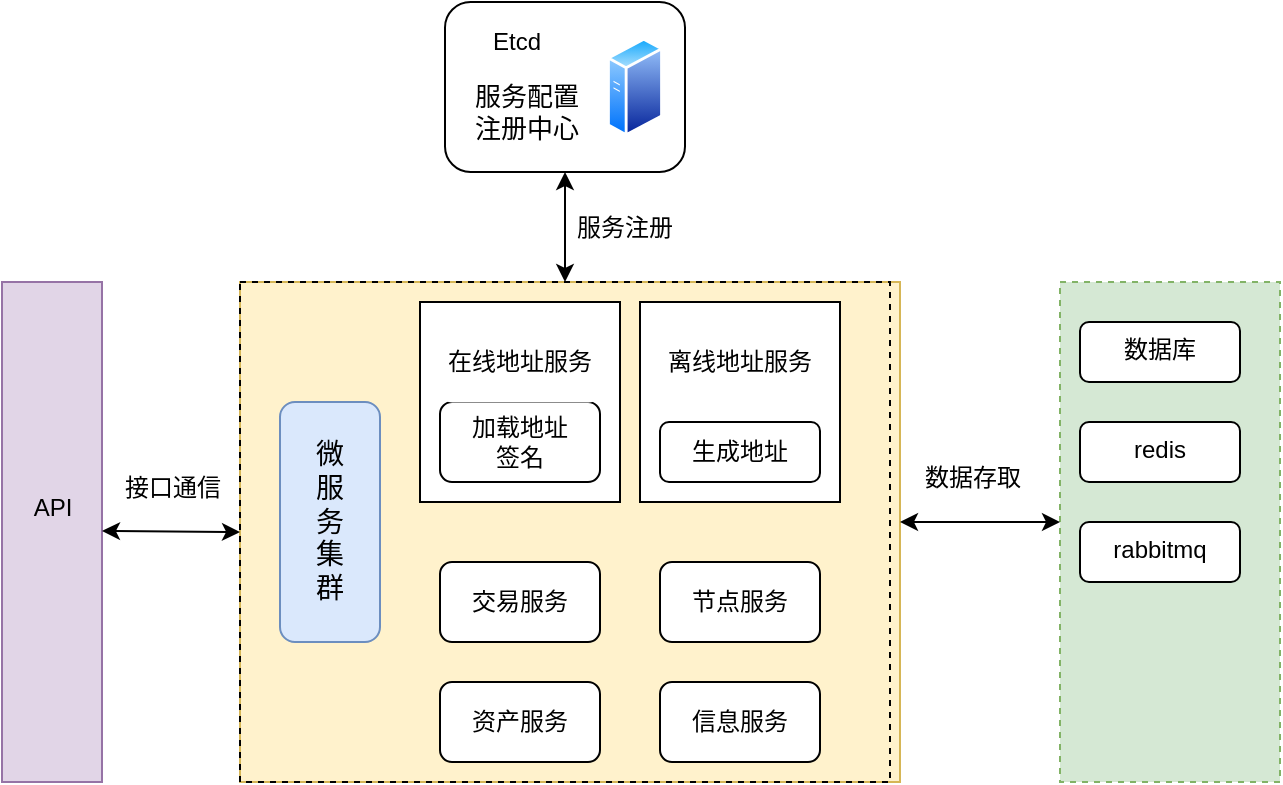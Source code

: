 <mxfile version="26.2.9">
  <diagram name="第 1 页" id="0UzyS3-ewtBV63V0uOD1">
    <mxGraphModel dx="1020" dy="570" grid="1" gridSize="10" guides="1" tooltips="1" connect="1" arrows="1" fold="1" page="1" pageScale="1" pageWidth="827" pageHeight="1169" math="0" shadow="0">
      <root>
        <mxCell id="0" />
        <mxCell id="1" parent="0" />
        <mxCell id="F-h4gFkWZBOA76sJjUIW-35" value="" style="group;fillColor=#fff2cc;strokeColor=#d6b656;" vertex="1" connectable="0" parent="1">
          <mxGeometry x="380" y="190" width="330" height="250" as="geometry" />
        </mxCell>
        <mxCell id="F-h4gFkWZBOA76sJjUIW-9" value="交易服务" style="rounded=1;whiteSpace=wrap;html=1;" vertex="1" parent="F-h4gFkWZBOA76sJjUIW-35">
          <mxGeometry x="100" y="140" width="80" height="40" as="geometry" />
        </mxCell>
        <mxCell id="F-h4gFkWZBOA76sJjUIW-10" value="节点服务" style="rounded=1;whiteSpace=wrap;html=1;" vertex="1" parent="F-h4gFkWZBOA76sJjUIW-35">
          <mxGeometry x="210" y="140" width="80" height="40" as="geometry" />
        </mxCell>
        <mxCell id="F-h4gFkWZBOA76sJjUIW-11" value="资产服务" style="rounded=1;whiteSpace=wrap;html=1;" vertex="1" parent="F-h4gFkWZBOA76sJjUIW-35">
          <mxGeometry x="100" y="200" width="80" height="40" as="geometry" />
        </mxCell>
        <mxCell id="F-h4gFkWZBOA76sJjUIW-12" value="信息服务" style="rounded=1;whiteSpace=wrap;html=1;" vertex="1" parent="F-h4gFkWZBOA76sJjUIW-35">
          <mxGeometry x="210" y="200" width="80" height="40" as="geometry" />
        </mxCell>
        <mxCell id="F-h4gFkWZBOA76sJjUIW-15" value="" style="group" vertex="1" connectable="0" parent="F-h4gFkWZBOA76sJjUIW-35">
          <mxGeometry x="200" y="10" width="100" height="100" as="geometry" />
        </mxCell>
        <mxCell id="F-h4gFkWZBOA76sJjUIW-1" value="" style="rounded=0;whiteSpace=wrap;html=1;movable=1;resizable=1;rotatable=1;deletable=1;editable=1;locked=0;connectable=1;" vertex="1" parent="F-h4gFkWZBOA76sJjUIW-15">
          <mxGeometry width="100" height="100" as="geometry" />
        </mxCell>
        <mxCell id="F-h4gFkWZBOA76sJjUIW-4" value="生成地址" style="rounded=1;whiteSpace=wrap;html=1;movable=1;resizable=1;rotatable=1;deletable=1;editable=1;locked=0;connectable=1;" vertex="1" parent="F-h4gFkWZBOA76sJjUIW-15">
          <mxGeometry x="10" y="60" width="80" height="30" as="geometry" />
        </mxCell>
        <mxCell id="F-h4gFkWZBOA76sJjUIW-5" value="&lt;span style=&quot;color: rgb(0, 0, 0); font-family: Helvetica; font-size: 12px; font-style: normal; font-variant-ligatures: normal; font-variant-caps: normal; font-weight: 400; letter-spacing: normal; orphans: 2; text-align: center; text-indent: 0px; text-transform: none; widows: 2; word-spacing: 0px; -webkit-text-stroke-width: 0px; white-space: normal; text-decoration-thickness: initial; text-decoration-style: initial; text-decoration-color: initial; float: none; background-color: rgb(255, 255, 255); display: inline !important;&quot;&gt;离线地址服务&lt;/span&gt;" style="rounded=1;whiteSpace=wrap;html=1;strokeWidth=0;movable=1;resizable=1;rotatable=1;deletable=1;editable=1;locked=0;connectable=1;strokeColor=#FFFFFF;" vertex="1" parent="F-h4gFkWZBOA76sJjUIW-15">
          <mxGeometry x="10" y="10" width="80" height="40" as="geometry" />
        </mxCell>
        <mxCell id="F-h4gFkWZBOA76sJjUIW-23" value="" style="group;fillColor=#dae8fc;strokeColor=#6c8ebf;" vertex="1" connectable="0" parent="F-h4gFkWZBOA76sJjUIW-35">
          <mxGeometry x="90" y="10" width="100" height="100" as="geometry" />
        </mxCell>
        <mxCell id="F-h4gFkWZBOA76sJjUIW-17" value="" style="rounded=0;whiteSpace=wrap;html=1;movable=1;resizable=1;rotatable=1;deletable=1;editable=1;locked=0;connectable=1;container=0;" vertex="1" parent="F-h4gFkWZBOA76sJjUIW-23">
          <mxGeometry width="100" height="100" as="geometry" />
        </mxCell>
        <mxCell id="F-h4gFkWZBOA76sJjUIW-18" value="加载地址&lt;div&gt;签名&lt;/div&gt;" style="rounded=1;whiteSpace=wrap;html=1;movable=1;resizable=1;rotatable=1;deletable=1;editable=1;locked=0;connectable=1;container=0;" vertex="1" parent="F-h4gFkWZBOA76sJjUIW-23">
          <mxGeometry x="10" y="50" width="80" height="40" as="geometry" />
        </mxCell>
        <mxCell id="F-h4gFkWZBOA76sJjUIW-19" value="&lt;span style=&quot;color: rgb(0, 0, 0); font-family: Helvetica; font-size: 12px; font-style: normal; font-variant-ligatures: normal; font-variant-caps: normal; font-weight: 400; letter-spacing: normal; orphans: 2; text-align: center; text-indent: 0px; text-transform: none; widows: 2; word-spacing: 0px; -webkit-text-stroke-width: 0px; white-space: normal; text-decoration-thickness: initial; text-decoration-style: initial; text-decoration-color: initial; float: none; background-color: rgb(255, 255, 255); display: inline !important;&quot;&gt;在线地址服务&lt;/span&gt;" style="rounded=1;whiteSpace=wrap;html=1;strokeWidth=0;movable=1;resizable=1;rotatable=1;deletable=1;editable=1;locked=0;connectable=1;strokeColor=#FFFFFF;container=0;" vertex="1" parent="F-h4gFkWZBOA76sJjUIW-23">
          <mxGeometry x="10" y="10" width="80" height="40" as="geometry" />
        </mxCell>
        <mxCell id="F-h4gFkWZBOA76sJjUIW-30" style="edgeStyle=orthogonalEdgeStyle;rounded=0;orthogonalLoop=1;jettySize=auto;html=1;exitX=0.5;exitY=1;exitDx=0;exitDy=0;fontFamily=Helvetica;fontSize=12;fontColor=default;" edge="1" parent="F-h4gFkWZBOA76sJjUIW-35" source="F-h4gFkWZBOA76sJjUIW-9" target="F-h4gFkWZBOA76sJjUIW-9">
          <mxGeometry relative="1" as="geometry" />
        </mxCell>
        <mxCell id="F-h4gFkWZBOA76sJjUIW-31" value="" style="rounded=0;whiteSpace=wrap;html=1;pointerEvents=0;align=center;verticalAlign=top;fontFamily=Helvetica;fontSize=12;fontColor=default;fillColor=none;gradientColor=none;dashed=1;" vertex="1" parent="F-h4gFkWZBOA76sJjUIW-35">
          <mxGeometry width="325" height="250" as="geometry" />
        </mxCell>
        <mxCell id="F-h4gFkWZBOA76sJjUIW-33" value="微&lt;div&gt;服&lt;/div&gt;&lt;div&gt;务&lt;/div&gt;&lt;div&gt;集&lt;/div&gt;&lt;div&gt;群&lt;/div&gt;" style="rounded=1;whiteSpace=wrap;html=1;pointerEvents=0;align=center;verticalAlign=top;fontFamily=Helvetica;fontSize=14;fillColor=#dae8fc;spacingTop=11;strokeColor=#6c8ebf;" vertex="1" parent="F-h4gFkWZBOA76sJjUIW-35">
          <mxGeometry x="20" y="60" width="50" height="120" as="geometry" />
        </mxCell>
        <mxCell id="F-h4gFkWZBOA76sJjUIW-45" value="" style="group" vertex="1" connectable="0" parent="1">
          <mxGeometry x="482.5" y="50" width="120" height="85" as="geometry" />
        </mxCell>
        <mxCell id="F-h4gFkWZBOA76sJjUIW-36" value="" style="image;aspect=fixed;perimeter=ellipsePerimeter;html=1;align=center;shadow=0;dashed=0;spacingTop=3;image=img/lib/active_directory/generic_server.svg;pointerEvents=0;verticalAlign=top;fontFamily=Helvetica;fontSize=12;fontColor=default;fillColor=none;gradientColor=none;" vertex="1" parent="F-h4gFkWZBOA76sJjUIW-45">
          <mxGeometry x="81" y="17.5" width="28.0" height="50" as="geometry" />
        </mxCell>
        <mxCell id="F-h4gFkWZBOA76sJjUIW-40" value="" style="rounded=1;whiteSpace=wrap;html=1;pointerEvents=0;align=center;verticalAlign=top;fontFamily=Helvetica;fontSize=12;fontColor=default;fillColor=none;gradientColor=none;" vertex="1" parent="F-h4gFkWZBOA76sJjUIW-45">
          <mxGeometry width="120" height="85" as="geometry" />
        </mxCell>
        <mxCell id="F-h4gFkWZBOA76sJjUIW-41" value="服务配置&lt;div&gt;&lt;span style=&quot;background-color: transparent; color: light-dark(rgb(0, 0, 0), rgb(255, 255, 255));&quot;&gt;注册中心&lt;/span&gt;&lt;/div&gt;" style="text;html=1;align=center;verticalAlign=middle;resizable=0;points=[];autosize=1;strokeColor=none;fillColor=none;fontFamily=Helvetica;fontSize=13;fontColor=default;" vertex="1" parent="F-h4gFkWZBOA76sJjUIW-45">
          <mxGeometry y="35" width="80" height="40" as="geometry" />
        </mxCell>
        <mxCell id="F-h4gFkWZBOA76sJjUIW-42" value="Etcd" style="text;html=1;align=center;verticalAlign=middle;resizable=0;points=[];autosize=1;strokeColor=none;fillColor=none;fontFamily=Helvetica;fontSize=12;fontColor=default;" vertex="1" parent="F-h4gFkWZBOA76sJjUIW-45">
          <mxGeometry x="10" y="5" width="50" height="30" as="geometry" />
        </mxCell>
        <mxCell id="F-h4gFkWZBOA76sJjUIW-58" value="" style="group" vertex="1" connectable="0" parent="1">
          <mxGeometry x="790" y="190" width="110" height="250" as="geometry" />
        </mxCell>
        <mxCell id="F-h4gFkWZBOA76sJjUIW-56" value="" style="rounded=0;whiteSpace=wrap;html=1;pointerEvents=0;align=center;verticalAlign=top;fontFamily=Helvetica;fontSize=12;fillColor=#d5e8d4;dashed=1;strokeColor=#82b366;" vertex="1" parent="F-h4gFkWZBOA76sJjUIW-58">
          <mxGeometry width="110" height="250" as="geometry" />
        </mxCell>
        <mxCell id="F-h4gFkWZBOA76sJjUIW-50" value="redis&lt;div&gt;&lt;br&gt;&lt;/div&gt;" style="rounded=1;whiteSpace=wrap;html=1;pointerEvents=0;align=center;verticalAlign=top;fontFamily=Helvetica;fontSize=12;fontColor=default;fillColor=default;gradientColor=none;" vertex="1" parent="F-h4gFkWZBOA76sJjUIW-58">
          <mxGeometry x="10" y="70" width="80" height="30" as="geometry" />
        </mxCell>
        <mxCell id="F-h4gFkWZBOA76sJjUIW-54" value="数据库" style="rounded=1;whiteSpace=wrap;html=1;pointerEvents=0;align=center;verticalAlign=top;fontFamily=Helvetica;fontSize=12;fontColor=default;fillColor=default;gradientColor=none;" vertex="1" parent="F-h4gFkWZBOA76sJjUIW-58">
          <mxGeometry x="10" y="20" width="80" height="30" as="geometry" />
        </mxCell>
        <mxCell id="F-h4gFkWZBOA76sJjUIW-55" value="&lt;div&gt;rabbitmq&lt;/div&gt;" style="rounded=1;whiteSpace=wrap;html=1;pointerEvents=0;align=center;verticalAlign=top;fontFamily=Helvetica;fontSize=12;fontColor=default;fillColor=default;gradientColor=none;" vertex="1" parent="F-h4gFkWZBOA76sJjUIW-58">
          <mxGeometry x="10" y="120" width="80" height="30" as="geometry" />
        </mxCell>
        <mxCell id="F-h4gFkWZBOA76sJjUIW-61" value="" style="endArrow=classic;startArrow=classic;html=1;rounded=0;fontFamily=Helvetica;fontSize=12;fontColor=default;" edge="1" parent="1">
          <mxGeometry width="50" height="50" relative="1" as="geometry">
            <mxPoint x="710" y="310" as="sourcePoint" />
            <mxPoint x="790" y="310" as="targetPoint" />
          </mxGeometry>
        </mxCell>
        <mxCell id="F-h4gFkWZBOA76sJjUIW-62" value="" style="endArrow=classic;startArrow=classic;html=1;rounded=0;fontFamily=Helvetica;fontSize=12;fontColor=default;entryX=0.5;entryY=1;entryDx=0;entryDy=0;exitX=0.5;exitY=0;exitDx=0;exitDy=0;" edge="1" parent="1" source="F-h4gFkWZBOA76sJjUIW-31" target="F-h4gFkWZBOA76sJjUIW-40">
          <mxGeometry width="50" height="50" relative="1" as="geometry">
            <mxPoint x="502.5" y="160" as="sourcePoint" />
            <mxPoint x="582.5" y="160" as="targetPoint" />
          </mxGeometry>
        </mxCell>
        <mxCell id="F-h4gFkWZBOA76sJjUIW-63" value="服务注册" style="text;html=1;align=center;verticalAlign=middle;resizable=0;points=[];autosize=1;strokeColor=none;fillColor=none;fontFamily=Helvetica;fontSize=12;fontColor=default;" vertex="1" parent="1">
          <mxGeometry x="537" y="148" width="70" height="30" as="geometry" />
        </mxCell>
        <mxCell id="F-h4gFkWZBOA76sJjUIW-64" value="数据存取" style="text;html=1;align=center;verticalAlign=middle;resizable=0;points=[];autosize=1;strokeColor=none;fillColor=none;fontFamily=Helvetica;fontSize=12;fontColor=default;" vertex="1" parent="1">
          <mxGeometry x="711" y="273" width="70" height="30" as="geometry" />
        </mxCell>
        <mxCell id="F-h4gFkWZBOA76sJjUIW-66" value="" style="rounded=0;whiteSpace=wrap;html=1;pointerEvents=0;align=center;verticalAlign=top;fontFamily=Helvetica;fontSize=12;fillColor=#e1d5e7;strokeColor=#9673a6;" vertex="1" parent="1">
          <mxGeometry x="261" y="190" width="50" height="250" as="geometry" />
        </mxCell>
        <mxCell id="F-h4gFkWZBOA76sJjUIW-67" value="API" style="text;html=1;align=center;verticalAlign=middle;resizable=0;points=[];autosize=1;strokeColor=none;fillColor=none;fontFamily=Helvetica;fontSize=12;fontColor=default;" vertex="1" parent="1">
          <mxGeometry x="266" y="288" width="40" height="30" as="geometry" />
        </mxCell>
        <mxCell id="F-h4gFkWZBOA76sJjUIW-68" value="" style="endArrow=classic;startArrow=classic;html=1;rounded=0;fontFamily=Helvetica;fontSize=12;fontColor=default;entryX=0;entryY=0.5;entryDx=0;entryDy=0;" edge="1" parent="1" target="F-h4gFkWZBOA76sJjUIW-31">
          <mxGeometry width="50" height="50" relative="1" as="geometry">
            <mxPoint x="311" y="314.5" as="sourcePoint" />
            <mxPoint x="370" y="315" as="targetPoint" />
          </mxGeometry>
        </mxCell>
        <mxCell id="F-h4gFkWZBOA76sJjUIW-69" value="接口通信" style="text;html=1;align=center;verticalAlign=middle;resizable=0;points=[];autosize=1;strokeColor=none;fillColor=none;fontFamily=Helvetica;fontSize=12;fontColor=default;" vertex="1" parent="1">
          <mxGeometry x="311" y="278" width="70" height="30" as="geometry" />
        </mxCell>
      </root>
    </mxGraphModel>
  </diagram>
</mxfile>
